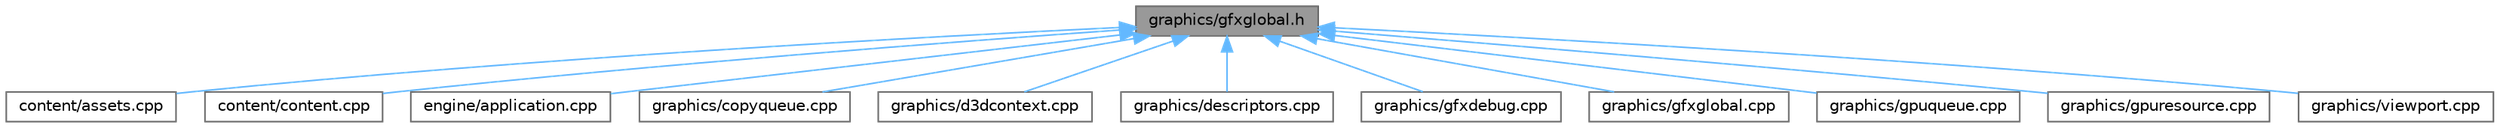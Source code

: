 digraph "graphics/gfxglobal.h"
{
 // LATEX_PDF_SIZE
  bgcolor="transparent";
  edge [fontname=Helvetica,fontsize=10,labelfontname=Helvetica,labelfontsize=10];
  node [fontname=Helvetica,fontsize=10,shape=box,height=0.2,width=0.4];
  Node1 [id="Node000001",label="graphics/gfxglobal.h",height=0.2,width=0.4,color="gray40", fillcolor="grey60", style="filled", fontcolor="black",tooltip=" "];
  Node1 -> Node2 [id="edge1_Node000001_Node000002",dir="back",color="steelblue1",style="solid",tooltip=" "];
  Node2 [id="Node000002",label="content/assets.cpp",height=0.2,width=0.4,color="grey40", fillcolor="white", style="filled",URL="$assets_8cpp.html",tooltip=" "];
  Node1 -> Node3 [id="edge2_Node000001_Node000003",dir="back",color="steelblue1",style="solid",tooltip=" "];
  Node3 [id="Node000003",label="content/content.cpp",height=0.2,width=0.4,color="grey40", fillcolor="white", style="filled",URL="$content_8cpp.html",tooltip=" "];
  Node1 -> Node4 [id="edge3_Node000001_Node000004",dir="back",color="steelblue1",style="solid",tooltip=" "];
  Node4 [id="Node000004",label="engine/application.cpp",height=0.2,width=0.4,color="grey40", fillcolor="white", style="filled",URL="$application_8cpp.html",tooltip=" "];
  Node1 -> Node5 [id="edge4_Node000001_Node000005",dir="back",color="steelblue1",style="solid",tooltip=" "];
  Node5 [id="Node000005",label="graphics/copyqueue.cpp",height=0.2,width=0.4,color="grey40", fillcolor="white", style="filled",URL="$copyqueue_8cpp.html",tooltip=" "];
  Node1 -> Node6 [id="edge5_Node000001_Node000006",dir="back",color="steelblue1",style="solid",tooltip=" "];
  Node6 [id="Node000006",label="graphics/d3dcontext.cpp",height=0.2,width=0.4,color="grey40", fillcolor="white", style="filled",URL="$d3dcontext_8cpp.html",tooltip=" "];
  Node1 -> Node7 [id="edge6_Node000001_Node000007",dir="back",color="steelblue1",style="solid",tooltip=" "];
  Node7 [id="Node000007",label="graphics/descriptors.cpp",height=0.2,width=0.4,color="grey40", fillcolor="white", style="filled",URL="$descriptors_8cpp.html",tooltip=" "];
  Node1 -> Node8 [id="edge7_Node000001_Node000008",dir="back",color="steelblue1",style="solid",tooltip=" "];
  Node8 [id="Node000008",label="graphics/gfxdebug.cpp",height=0.2,width=0.4,color="grey40", fillcolor="white", style="filled",URL="$gfxdebug_8cpp.html",tooltip=" "];
  Node1 -> Node9 [id="edge8_Node000001_Node000009",dir="back",color="steelblue1",style="solid",tooltip=" "];
  Node9 [id="Node000009",label="graphics/gfxglobal.cpp",height=0.2,width=0.4,color="grey40", fillcolor="white", style="filled",URL="$gfxglobal_8cpp.html",tooltip=" "];
  Node1 -> Node10 [id="edge9_Node000001_Node000010",dir="back",color="steelblue1",style="solid",tooltip=" "];
  Node10 [id="Node000010",label="graphics/gpuqueue.cpp",height=0.2,width=0.4,color="grey40", fillcolor="white", style="filled",URL="$gpuqueue_8cpp.html",tooltip=" "];
  Node1 -> Node11 [id="edge10_Node000001_Node000011",dir="back",color="steelblue1",style="solid",tooltip=" "];
  Node11 [id="Node000011",label="graphics/gpuresource.cpp",height=0.2,width=0.4,color="grey40", fillcolor="white", style="filled",URL="$gpuresource_8cpp.html",tooltip=" "];
  Node1 -> Node12 [id="edge11_Node000001_Node000012",dir="back",color="steelblue1",style="solid",tooltip=" "];
  Node12 [id="Node000012",label="graphics/viewport.cpp",height=0.2,width=0.4,color="grey40", fillcolor="white", style="filled",URL="$viewport_8cpp.html",tooltip=" "];
}
